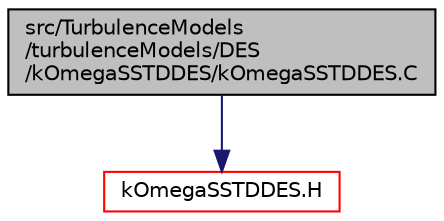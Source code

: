 digraph "src/TurbulenceModels/turbulenceModels/DES/kOmegaSSTDDES/kOmegaSSTDDES.C"
{
  bgcolor="transparent";
  edge [fontname="Helvetica",fontsize="10",labelfontname="Helvetica",labelfontsize="10"];
  node [fontname="Helvetica",fontsize="10",shape=record];
  Node1 [label="src/TurbulenceModels\l/turbulenceModels/DES\l/kOmegaSSTDDES/kOmegaSSTDDES.C",height=0.2,width=0.4,color="black", fillcolor="grey75", style="filled" fontcolor="black"];
  Node1 -> Node2 [color="midnightblue",fontsize="10",style="solid",fontname="Helvetica"];
  Node2 [label="kOmegaSSTDDES.H",height=0.2,width=0.4,color="red",URL="$kOmegaSSTDDES_8H.html"];
}
